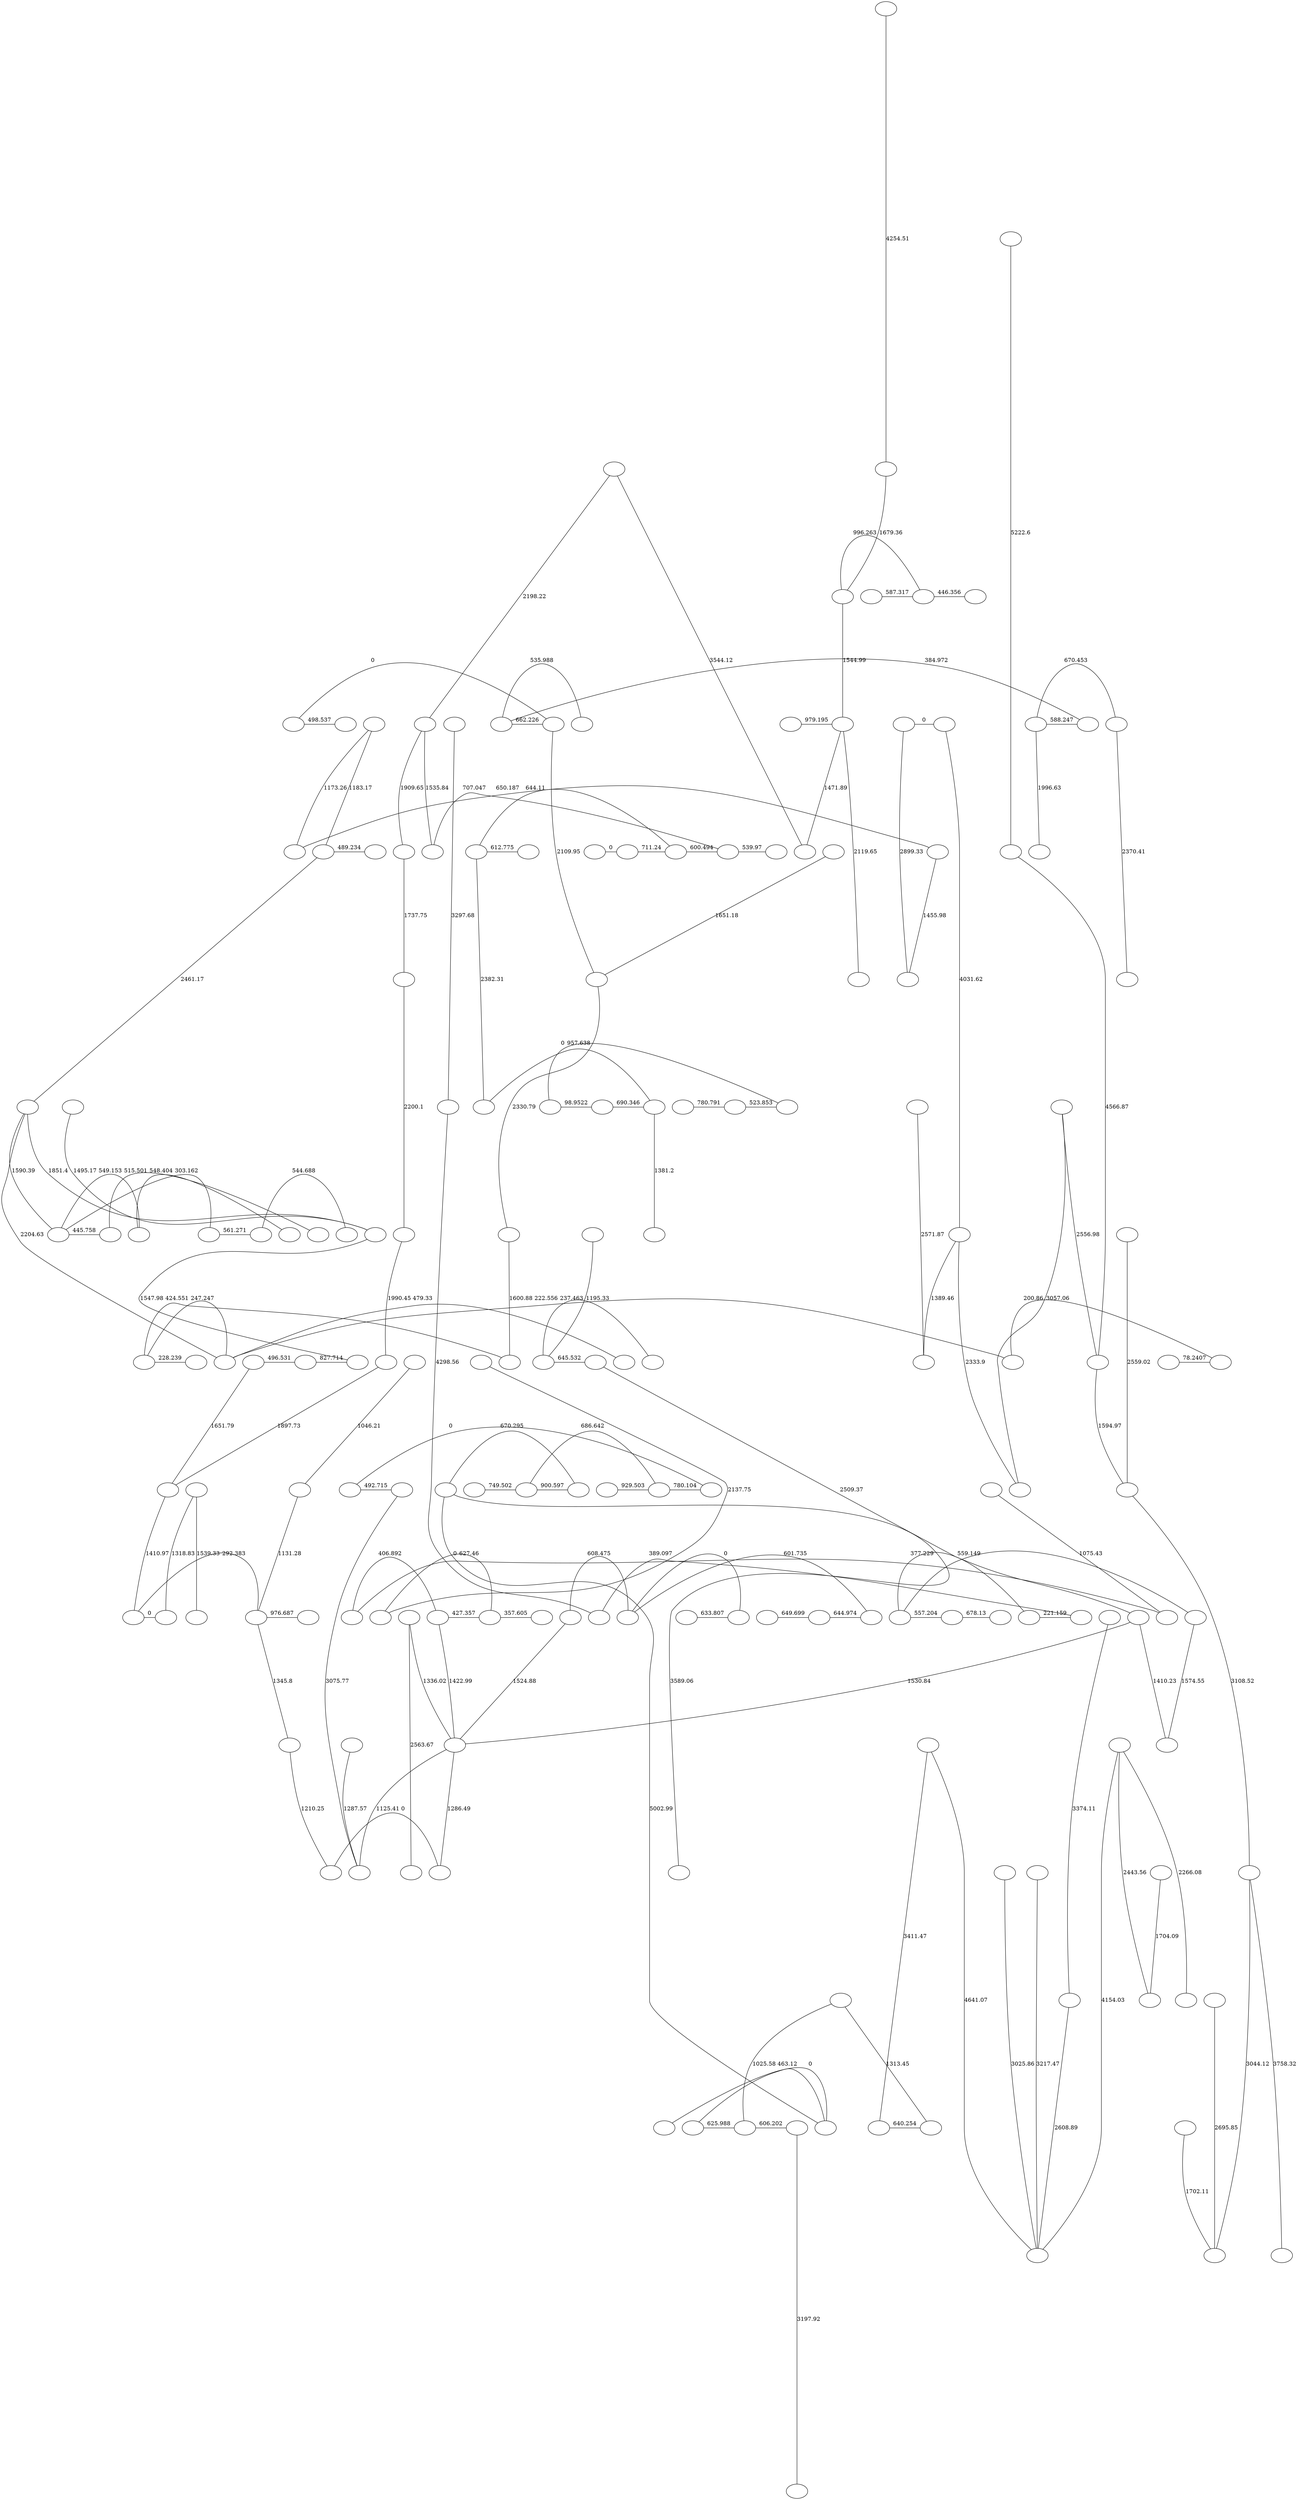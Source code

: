 digraph {ranksep=3.75;
edge [dir=none ];
"yalefaces/subject01.glasses"[image="yalefaces/subject01.glasses", label=""];
"yalefaces/subject01.glasses"->"yalefaces/subject01.glasses.gif"[minlen=0 label="0" ]
"yalefaces/subject01.glasses"->"yalefaces/subject01.happy"[minlen=0 label="498.537" ]
"yalefaces/subject01.glasses.gif"[image="yalefaces/subject01.glasses.gif", label=""];
"yalefaces/subject01.glasses.gif"->"yalefaces/subject12.rightlight"[minlen=2 label="2109.95" ]
"yalefaces/subject01.happy"[image="yalefaces/subject01.happy", label=""];
"yalefaces/subject01.normal"[image="yalefaces/subject01.normal", label=""];
"yalefaces/subject01.normal"->"yalefaces/subject01.glasses.gif"[minlen=0 label="662.226" ]
"yalefaces/subject01.normal"->"yalefaces/subject01.sleepy"[minlen=0 label="384.972" ]
"yalefaces/subject01.normal"->"yalefaces/subject01.sad"[minlen=0 label="535.988" ]
"yalefaces/subject01.sleepy"[image="yalefaces/subject01.sleepy", label=""];
"yalefaces/subject01.sad"[image="yalefaces/subject01.sad", label=""];
"yalefaces/subject01.wink"[image="yalefaces/subject01.wink", label=""];
"yalefaces/subject01.wink"->"yalefaces/subject01.sleepy"[minlen=0 label="588.247" ]
"yalefaces/subject01.wink"->"yalefaces/subject01.surprised"[minlen=0 label="670.453" ]
"yalefaces/subject01.wink"->"yalefaces/subject01.noglasses"[minlen=1 label="1996.63" ]
"yalefaces/subject01.surprised"[image="yalefaces/subject01.surprised", label=""];
"yalefaces/subject01.surprised"->"yalefaces/subject02.centerlight"[minlen=2 label="2370.41" ]
"yalefaces/subject01.noglasses"[image="yalefaces/subject01.noglasses", label=""];
"yalefaces/subject12.rightlight"[image="yalefaces/subject12.rightlight", label=""];
"yalefaces/subject12.rightlight"->"yalefaces/subject05.centerlight"[minlen=2 label="2330.79" ]
"yalefaces/subject12.centerlight"[image="yalefaces/subject12.centerlight", label=""];
"yalefaces/subject12.centerlight"->"yalefaces/subject12.rightlight"[minlen=1 label="1651.18" ]
"yalefaces/subject05.centerlight"[image="yalefaces/subject05.centerlight", label=""];
"yalefaces/subject05.centerlight"->"yalefaces/subject05.noglasses"[minlen=1 label="1600.88" ]
"yalefaces/subject05.noglasses"[image="yalefaces/subject05.noglasses", label=""];
"yalefaces/subject05.glasses"[image="yalefaces/subject05.glasses", label=""];
"yalefaces/subject05.glasses"->"yalefaces/subject05.noglasses"[minlen=0 label="424.551" ]
"yalefaces/subject05.glasses"->"yalefaces/subject05.happy"[minlen=0 label="228.239" ]
"yalefaces/subject05.glasses"->"yalefaces/subject05.wink"[minlen=0 label="247.247" ]
"yalefaces/subject05.happy"[image="yalefaces/subject05.happy", label=""];
"yalefaces/subject05.wink"[image="yalefaces/subject05.wink", label=""];
"yalefaces/subject05.wink"->"yalefaces/subject05.surprised"[minlen=0 label="479.33" ]
"yalefaces/subject05.normal"[image="yalefaces/subject05.normal", label=""];
"yalefaces/subject05.normal"->"yalefaces/subject05.wink"[minlen=0 label="222.556" ]
"yalefaces/subject05.normal"->"yalefaces/subject05.sleepy"[minlen=0 label="200.86" ]
"yalefaces/subject05.sleepy"[image="yalefaces/subject05.sleepy", label=""];
"yalefaces/subject05.sad"[image="yalefaces/subject05.sad", label=""];
"yalefaces/subject05.sad"->"yalefaces/subject05.sleepy"[minlen=0 label="78.2407" ]
"yalefaces/subject05.surprised"[image="yalefaces/subject05.surprised", label=""];
"yalefaces/subject08.surprised"[image="yalefaces/subject08.surprised", label=""];
"yalefaces/subject08.surprised"->"yalefaces/subject05.wink"[minlen=2 label="2204.63" ]
"yalefaces/subject08.surprised"->"yalefaces/subject13.glasses"[minlen=1 label="1590.39" ]
"yalefaces/subject08.surprised"->"yalefaces/subject09.glasses"[minlen=1 label="1851.4" ]
"yalefaces/subject13.glasses"[image="yalefaces/subject13.glasses", label=""];
"yalefaces/subject13.glasses"->"yalefaces/subject13.sad"[minlen=0 label="303.162" ]
"yalefaces/subject13.glasses"->"yalefaces/subject13.happy"[minlen=0 label="445.758" ]
"yalefaces/subject13.glasses"->"yalefaces/subject13.noglasses"[minlen=0 label="549.153" ]
"yalefaces/subject13.sad"[image="yalefaces/subject13.sad", label=""];
"yalefaces/subject13.sad"->"yalefaces/subject13.sleepy"[minlen=0 label="561.271" ]
"yalefaces/subject13.happy"[image="yalefaces/subject13.happy", label=""];
"yalefaces/subject13.happy"->"yalefaces/subject13.normal"[minlen=0 label="515.501" ]
"yalefaces/subject13.normal"[image="yalefaces/subject13.normal", label=""];
"yalefaces/subject13.noglasses"[image="yalefaces/subject13.noglasses", label=""];
"yalefaces/subject13.noglasses"->"yalefaces/subject13.wink"[minlen=0 label="548.404" ]
"yalefaces/subject13.wink"[image="yalefaces/subject13.wink", label=""];
"yalefaces/subject13.sleepy"[image="yalefaces/subject13.sleepy", label=""];
"yalefaces/subject13.sleepy"->"yalefaces/subject13.surprised"[minlen=0 label="544.688" ]
"yalefaces/subject13.surprised"[image="yalefaces/subject13.surprised", label=""];
"yalefaces/subject09.glasses"[image="yalefaces/subject09.glasses", label=""];
"yalefaces/subject09.glasses"->"yalefaces/subject15.wink"[minlen=1 label="1547.98" ]
"yalefaces/subject08.sad"[image="yalefaces/subject08.sad", label=""];
"yalefaces/subject08.sad"->"yalefaces/subject09.glasses"[minlen=1 label="1495.17" ]
"yalefaces/subject15.wink"[image="yalefaces/subject15.wink", label=""];
"yalefaces/subject15.sad"[image="yalefaces/subject15.sad", label=""];
"yalefaces/subject15.sad"->"yalefaces/subject15.wink"[minlen=0 label="827.714" ]
"yalefaces/subject15.happy"[image="yalefaces/subject15.happy", label=""];
"yalefaces/subject15.happy"->"yalefaces/subject15.sad"[minlen=0 label="496.531" ]
"yalefaces/subject15.happy"->"yalefaces/subject07.happy"[minlen=1 label="1651.79" ]
"yalefaces/subject07.happy"[image="yalefaces/subject07.happy", label=""];
"yalefaces/subject07.happy"->"yalefaces/subject07.noglasses"[minlen=1 label="1410.97" ]
"yalefaces/subject07.noglasses"[image="yalefaces/subject07.noglasses", label=""];
"yalefaces/subject07.noglasses"->"yalefaces/subject07.normal"[minlen=0 label="0" ]
"yalefaces/subject07.noglasses"->"yalefaces/subject07.sleepy"[minlen=0 label="292.383" ]
"yalefaces/subject07.normal"[image="yalefaces/subject07.normal", label=""];
"yalefaces/subject07.sleepy"[image="yalefaces/subject07.sleepy", label=""];
"yalefaces/subject07.sleepy"->"yalefaces/subject07.glasses"[minlen=1 label="1345.8" ]
"yalefaces/subject07.sad"[image="yalefaces/subject07.sad", label=""];
"yalefaces/subject07.sad"->"yalefaces/subject07.sleepy"[minlen=0 label="976.687" ]
"yalefaces/subject07.wink"[image="yalefaces/subject07.wink", label=""];
"yalefaces/subject07.wink"->"yalefaces/subject07.sleepy"[minlen=1 label="1131.28" ]
"yalefaces/subject07.surprised"[image="yalefaces/subject07.surprised", label=""];
"yalefaces/subject07.surprised"->"yalefaces/subject07.wink"[minlen=1 label="1046.21" ]
"yalefaces/subject15.centerlight"[image="yalefaces/subject15.centerlight", label=""];
"yalefaces/subject15.centerlight"->"yalefaces/subject07.normal"[minlen=1 label="1318.83" ]
"yalefaces/subject15.centerlight"->"yalefaces/subject07.centerlight"[minlen=1 label="1539.33" ]
"yalefaces/subject07.glasses"[image="yalefaces/subject07.glasses", label=""];
"yalefaces/subject07.glasses"->"yalefaces/subject08.glasses"[minlen=1 label="1210.25" ]
"yalefaces/subject08.glasses"[image="yalefaces/subject08.glasses", label=""];
"yalefaces/subject08.glasses"->"yalefaces/subject08.normal"[minlen=0 label="0" ]
"yalefaces/subject08.normal"[image="yalefaces/subject08.normal", label=""];
"yalefaces/subject08.happy"[image="yalefaces/subject08.happy", label=""];
"yalefaces/subject08.happy"->"yalefaces/subject08.normal"[minlen=1 label="1286.49" ]
"yalefaces/subject08.happy"->"yalefaces/subject08.sleepy"[minlen=1 label="1125.41" ]
"yalefaces/subject08.sleepy"[image="yalefaces/subject08.sleepy", label=""];
"yalefaces/subject08.centerlight"[image="yalefaces/subject08.centerlight", label=""];
"yalefaces/subject08.centerlight"->"yalefaces/subject08.sleepy"[minlen=1 label="1287.57" ]
"yalefaces/subject15.normal"[image="yalefaces/subject15.normal", label=""];
"yalefaces/subject15.normal"->"yalefaces/subject08.happy"[minlen=1 label="1336.02" ]
"yalefaces/subject15.normal"->"yalefaces/subject09.centerlight"[minlen=2 label="2563.67" ]
"yalefaces/subject03.sad"[image="yalefaces/subject03.sad", label=""];
"yalefaces/subject03.sad"->"yalefaces/subject08.happy"[minlen=1 label="1422.99" ]
"yalefaces/subject03.sad"->"yalefaces/subject03.sleepy"[minlen=0 label="427.357" ]
"yalefaces/subject03.noglasses"[image="yalefaces/subject03.noglasses", label=""];
"yalefaces/subject03.noglasses"->"yalefaces/subject03.sad"[minlen=0 label="406.892" ]
"yalefaces/subject03.noglasses"->"yalefaces/subject03.normal"[minlen=0 label="0" ]
"yalefaces/subject03.normal"[image="yalefaces/subject03.normal", label=""];
"yalefaces/subject03.sleepy"[image="yalefaces/subject03.sleepy", label=""];
"yalefaces/subject03.happy"[image="yalefaces/subject03.happy", label=""];
"yalefaces/subject03.happy"->"yalefaces/subject03.sleepy"[minlen=0 label="357.605" ]
"yalefaces/subject03.wink"[image="yalefaces/subject03.wink", label=""];
"yalefaces/subject03.wink"->"yalefaces/subject03.sleepy"[minlen=0 label="627.46" ]
"yalefaces/subject03.surprised"[image="yalefaces/subject03.surprised", label=""];
"yalefaces/subject03.surprised"->"yalefaces/subject03.normal"[minlen=1 label="1075.43" ]
"yalefaces/subject09.happy"[image="yalefaces/subject09.happy", label=""];
"yalefaces/subject09.happy"->"yalefaces/subject08.happy"[minlen=1 label="1524.88" ]
"yalefaces/subject09.happy"->"yalefaces/subject09.noglasses"[minlen=0 label="608.475" ]
"yalefaces/subject09.noglasses"[image="yalefaces/subject09.noglasses", label=""];
"yalefaces/subject09.noglasses"->"yalefaces/subject09.normal"[minlen=0 label="0" ]
"yalefaces/subject09.noglasses"->"yalefaces/subject09.sleepy"[minlen=0 label="601.735" ]
"yalefaces/subject09.normal"[image="yalefaces/subject09.normal", label=""];
"yalefaces/subject09.sleepy"[image="yalefaces/subject09.sleepy", label=""];
"yalefaces/subject09.sad"[image="yalefaces/subject09.sad", label=""];
"yalefaces/subject09.sad"->"yalefaces/subject09.normal"[minlen=0 label="633.807" ]
"yalefaces/subject09.wink"[image="yalefaces/subject09.wink", label=""];
"yalefaces/subject09.wink"->"yalefaces/subject09.sleepy"[minlen=0 label="644.974" ]
"yalefaces/subject09.surprised"[image="yalefaces/subject09.surprised", label=""];
"yalefaces/subject09.surprised"->"yalefaces/subject09.wink"[minlen=0 label="649.699" ]
"yalefaces/subject08.noglasses"[image="yalefaces/subject08.noglasses", label=""];
"yalefaces/subject08.noglasses"->"yalefaces/subject08.happy"[minlen=1 label="1530.84" ]
"yalefaces/subject08.noglasses"->"yalefaces/subject08.wink"[minlen=1 label="1410.23" ]
"yalefaces/subject08.wink"[image="yalefaces/subject08.wink", label=""];
"yalefaces/subject07.centerlight"[image="yalefaces/subject07.centerlight", label=""];
"yalefaces/subject10.surprised"[image="yalefaces/subject10.surprised", label=""];
"yalefaces/subject10.surprised"->"yalefaces/subject08.wink"[minlen=1 label="1574.55" ]
"yalefaces/subject10.noglasses"[image="yalefaces/subject10.noglasses", label=""];
"yalefaces/subject10.noglasses"->"yalefaces/subject10.surprised"[minlen=0 label="559.149" ]
"yalefaces/subject10.noglasses"->"yalefaces/subject10.sad"[minlen=0 label="377.229" ]
"yalefaces/subject10.noglasses"->"yalefaces/subject10.wink"[minlen=0 label="557.204" ]
"yalefaces/subject10.sad"[image="yalefaces/subject10.sad", label=""];
"yalefaces/subject10.sad"->"yalefaces/subject10.sleepy"[minlen=0 label="221.159" ]
"yalefaces/subject10.sleepy"[image="yalefaces/subject10.sleepy", label=""];
"yalefaces/subject10.sleepy"->"yalefaces/subject10.happy"[minlen=0 label="389.097" ]
"yalefaces/subject10.happy"[image="yalefaces/subject10.happy", label=""];
"yalefaces/subject10.wink"[image="yalefaces/subject10.wink", label=""];
"yalefaces/subject10.wink"->"yalefaces/subject10.normal"[minlen=0 label="678.13" ]
"yalefaces/subject10.normal"[image="yalefaces/subject10.normal", label=""];
"yalefaces/subject03.glasses"[image="yalefaces/subject03.glasses", label=""];
"yalefaces/subject03.glasses"->"yalefaces/subject07.happy"[minlen=1 label="1897.73" ]
"yalefaces/subject03.centerlight"[image="yalefaces/subject03.centerlight", label=""];
"yalefaces/subject03.centerlight"->"yalefaces/subject03.glasses"[minlen=1 label="1990.45" ]
"yalefaces/subject13.centerlight"[image="yalefaces/subject13.centerlight", label=""];
"yalefaces/subject13.centerlight"->"yalefaces/subject03.wink"[minlen=2 label="2137.75" ]
"yalefaces/subject10.glasses"[image="yalefaces/subject10.glasses", label=""];
"yalefaces/subject10.glasses"->"yalefaces/subject03.centerlight"[minlen=2 label="2200.1" ]
"yalefaces/subject10.centerlight"[image="yalefaces/subject10.centerlight", label=""];
"yalefaces/subject10.centerlight"->"yalefaces/subject10.glasses"[minlen=1 label="1737.75" ]
"yalefaces/subject04.centerlight"[image="yalefaces/subject04.centerlight", label=""];
"yalefaces/subject04.centerlight"->"yalefaces/subject10.centerlight"[minlen=1 label="1909.65" ]
"yalefaces/subject04.centerlight"->"yalefaces/subject04.noglasses"[minlen=1 label="1535.84" ]
"yalefaces/subject04.noglasses"[image="yalefaces/subject04.noglasses", label=""];
"yalefaces/subject04.noglasses"->"yalefaces/subject04.surprised"[minlen=0 label="707.047" ]
"yalefaces/subject04.surprised"[image="yalefaces/subject04.surprised", label=""];
"yalefaces/subject04.surprised"->"yalefaces/subject04.wink"[minlen=0 label="539.97" ]
"yalefaces/subject04.wink"[image="yalefaces/subject04.wink", label=""];
"yalefaces/subject04.happy"[image="yalefaces/subject04.happy", label=""];
"yalefaces/subject04.happy"->"yalefaces/subject04.surprised"[minlen=0 label="600.494" ]
"yalefaces/subject04.glasses"[image="yalefaces/subject04.glasses", label=""];
"yalefaces/subject04.glasses"->"yalefaces/subject04.happy"[minlen=0 label="644.11" ]
"yalefaces/subject04.glasses"->"yalefaces/subject04.sleepy"[minlen=0 label="612.775" ]
"yalefaces/subject04.glasses"->"yalefaces/subject02.glasses"[minlen=2 label="2382.31" ]
"yalefaces/subject04.sleepy"[image="yalefaces/subject04.sleepy", label=""];
"yalefaces/subject04.sad"[image="yalefaces/subject04.sad", label=""];
"yalefaces/subject04.sad"->"yalefaces/subject04.happy"[minlen=0 label="711.24" ]
"yalefaces/subject04.normal"[image="yalefaces/subject04.normal", label=""];
"yalefaces/subject04.normal"->"yalefaces/subject04.sad"[minlen=0 label="0" ]
"yalefaces/subject01.gif"[image="yalefaces/subject01.gif", label=""];
"yalefaces/subject01.gif"->"yalefaces/subject04.centerlight"[minlen=2 label="2198.22" ]
"yalefaces/subject01.gif"->"yalefaces/subject11.surprised"[minlen=3 label="3544.12" ]
"yalefaces/subject02.centerlight"[image="yalefaces/subject02.centerlight", label=""];
"yalefaces/subject02.glasses"[image="yalefaces/subject02.glasses", label=""];
"yalefaces/subject02.glasses"->"yalefaces/subject02.wink"[minlen=0 label="957.638" ]
"yalefaces/subject02.wink"[image="yalefaces/subject02.wink", label=""];
"yalefaces/subject02.wink"->"yalefaces/subject02.surprised"[minlen=1 label="1381.2" ]
"yalefaces/subject02.sleepy"[image="yalefaces/subject02.sleepy", label=""];
"yalefaces/subject02.sleepy"->"yalefaces/subject02.wink"[minlen=0 label="690.346" ]
"yalefaces/subject02.noglasses"[image="yalefaces/subject02.noglasses", label=""];
"yalefaces/subject02.noglasses"->"yalefaces/subject02.sleepy"[minlen=0 label="98.9522" ]
"yalefaces/subject02.noglasses"->"yalefaces/subject02.normal"[minlen=0 label="0" ]
"yalefaces/subject02.normal"[image="yalefaces/subject02.normal", label=""];
"yalefaces/subject02.sad"[image="yalefaces/subject02.sad", label=""];
"yalefaces/subject02.sad"->"yalefaces/subject02.normal"[minlen=0 label="523.853" ]
"yalefaces/subject02.happy"[image="yalefaces/subject02.happy", label=""];
"yalefaces/subject02.happy"->"yalefaces/subject02.sad"[minlen=0 label="780.791" ]
"yalefaces/subject02.surprised"[image="yalefaces/subject02.surprised", label=""];
"yalefaces/subject12.sad"[image="yalefaces/subject12.sad", label=""];
"yalefaces/subject12.sad"->"yalefaces/subject08.surprised"[minlen=2 label="2461.17" ]
"yalefaces/subject12.sad"->"yalefaces/subject12.sleepy"[minlen=0 label="489.234" ]
"yalefaces/subject12.sleepy"[image="yalefaces/subject12.sleepy", label=""];
"yalefaces/subject12.happy"[image="yalefaces/subject12.happy", label=""];
"yalefaces/subject12.happy"->"yalefaces/subject12.sad"[minlen=1 label="1183.17" ]
"yalefaces/subject12.happy"->"yalefaces/subject12.surprised"[minlen=1 label="1173.26" ]
"yalefaces/subject12.surprised"[image="yalefaces/subject12.surprised", label=""];
"yalefaces/subject12.surprised"->"yalefaces/subject12.wink"[minlen=0 label="650.187" ]
"yalefaces/subject12.wink"[image="yalefaces/subject12.wink", label=""];
"yalefaces/subject12.wink"->"yalefaces/subject12.glasses"[minlen=1 label="1455.98" ]
"yalefaces/subject12.glasses"[image="yalefaces/subject12.glasses", label=""];
"yalefaces/subject15.surprised"[image="yalefaces/subject15.surprised", label=""];
"yalefaces/subject15.surprised"->"yalefaces/subject08.noglasses"[minlen=2 label="2509.37" ]
"yalefaces/subject15.noglasses"[image="yalefaces/subject15.noglasses", label=""];
"yalefaces/subject15.noglasses"->"yalefaces/subject15.surprised"[minlen=0 label="645.532" ]
"yalefaces/subject15.noglasses"->"yalefaces/subject15.sleepy"[minlen=0 label="237.463" ]
"yalefaces/subject15.sleepy"[image="yalefaces/subject15.sleepy", label=""];
"yalefaces/subject15.glasses"[image="yalefaces/subject15.glasses", label=""];
"yalefaces/subject15.glasses"->"yalefaces/subject15.noglasses"[minlen=1 label="1195.33" ]
"yalefaces/subject09.centerlight"[image="yalefaces/subject09.centerlight", label=""];
"yalefaces/subject12.normal"[image="yalefaces/subject12.normal", label=""];
"yalefaces/subject12.normal"->"yalefaces/subject12.glasses"[minlen=2 label="2899.33" ]
"yalefaces/subject12.normal"->"yalefaces/subject12.noglasses"[minlen=0 label="0" ]
"yalefaces/subject12.noglasses"[image="yalefaces/subject12.noglasses", label=""];
"yalefaces/subject12.noglasses"->"yalefaces/subject05.leftlight"[minlen=4 label="4031.62" ]
"yalefaces/subject14.sleepy"[image="yalefaces/subject14.sleepy", label=""];
"yalefaces/subject14.sleepy"->"yalefaces/subject08.sleepy"[minlen=3 label="3075.77" ]
"yalefaces/subject14.noglasses"[image="yalefaces/subject14.noglasses", label=""];
"yalefaces/subject14.noglasses"->"yalefaces/subject14.sleepy"[minlen=0 label="492.715" ]
"yalefaces/subject14.noglasses"->"yalefaces/subject14.normal"[minlen=0 label="0" ]
"yalefaces/subject14.normal"[image="yalefaces/subject14.normal", label=""];
"yalefaces/subject14.wink"[image="yalefaces/subject14.wink", label=""];
"yalefaces/subject14.wink"->"yalefaces/subject14.normal"[minlen=0 label="780.104" ]
"yalefaces/subject14.surprised"[image="yalefaces/subject14.surprised", label=""];
"yalefaces/subject14.surprised"->"yalefaces/subject14.wink"[minlen=0 label="686.642" ]
"yalefaces/subject14.surprised"->"yalefaces/subject14.happy"[minlen=0 label="900.597" ]
"yalefaces/subject14.sad"[image="yalefaces/subject14.sad", label=""];
"yalefaces/subject14.sad"->"yalefaces/subject14.surprised"[minlen=0 label="749.502" ]
"yalefaces/subject14.happy"[image="yalefaces/subject14.happy", label=""];
"yalefaces/subject14.centerlight"[image="yalefaces/subject14.centerlight", label=""];
"yalefaces/subject14.centerlight"->"yalefaces/subject14.happy"[minlen=0 label="670.295" ]
"yalefaces/subject14.centerlight"->"yalefaces/subject06.centerlight"[minlen=3 label="3589.06" ]
"yalefaces/subject14.centerlight"->"yalefaces/subject06.normal"[minlen=5 label="5002.99" ]
"yalefaces/subject14.glasses"[image="yalefaces/subject14.glasses", label=""];
"yalefaces/subject14.glasses"->"yalefaces/subject14.wink"[minlen=0 label="929.503" ]
"yalefaces/subject11.surprised"[image="yalefaces/subject11.surprised", label=""];
"yalefaces/subject11.normal"[image="yalefaces/subject11.normal", label=""];
"yalefaces/subject11.normal"->"yalefaces/subject11.surprised"[minlen=1 label="1471.89" ]
"yalefaces/subject11.normal"->"yalefaces/subject11.sad"[minlen=2 label="2119.65" ]
"yalefaces/subject11.happy"[image="yalefaces/subject11.happy", label=""];
"yalefaces/subject11.happy"->"yalefaces/subject11.normal"[minlen=0 label="979.195" ]
"yalefaces/subject11.glasses"[image="yalefaces/subject11.glasses", label=""];
"yalefaces/subject11.glasses"->"yalefaces/subject11.normal"[minlen=1 label="1544.99" ]
"yalefaces/subject11.glasses"->"yalefaces/subject11.sleepy"[minlen=0 label="996.263" ]
"yalefaces/subject11.sleepy"[image="yalefaces/subject11.sleepy", label=""];
"yalefaces/subject11.sleepy"->"yalefaces/subject11.wink"[minlen=0 label="446.356" ]
"yalefaces/subject11.wink"[image="yalefaces/subject11.wink", label=""];
"yalefaces/subject11.noglasses"[image="yalefaces/subject11.noglasses", label=""];
"yalefaces/subject11.noglasses"->"yalefaces/subject11.sleepy"[minlen=0 label="587.317" ]
"yalefaces/subject11.centerlight"[image="yalefaces/subject11.centerlight", label=""];
"yalefaces/subject11.centerlight"->"yalefaces/subject11.glasses"[minlen=1 label="1679.36" ]
"yalefaces/subject11.sad"[image="yalefaces/subject11.sad", label=""];
"yalefaces/subject06.centerlight"[image="yalefaces/subject06.centerlight", label=""];
"yalefaces/subject05.leftlight"[image="yalefaces/subject05.leftlight", label=""];
"yalefaces/subject05.leftlight"->"yalefaces/subject12.leftlight"[minlen=1 label="1389.46" ]
"yalefaces/subject05.leftlight"->"yalefaces/subject09.leftlight"[minlen=2 label="2333.9" ]
"yalefaces/subject12.leftlight"[image="yalefaces/subject12.leftlight", label=""];
"yalefaces/subject09.leftlight"[image="yalefaces/subject09.leftlight", label=""];
"yalefaces/subject02.leftlight"[image="yalefaces/subject02.leftlight", label=""];
"yalefaces/subject02.leftlight"->"yalefaces/subject12.leftlight"[minlen=2 label="2571.87" ]
"yalefaces/subject03.leftlight"[image="yalefaces/subject03.leftlight", label=""];
"yalefaces/subject03.leftlight"->"yalefaces/subject09.leftlight"[minlen=3 label="3057.06" ]
"yalefaces/subject03.leftlight"->"yalefaces/subject07.leftlight"[minlen=2 label="2556.98" ]
"yalefaces/subject07.leftlight"[image="yalefaces/subject07.leftlight", label=""];
"yalefaces/subject07.leftlight"->"yalefaces/subject15.leftlight"[minlen=1 label="1594.97" ]
"yalefaces/subject15.leftlight"[image="yalefaces/subject15.leftlight", label=""];
"yalefaces/subject15.leftlight"->"yalefaces/subject08.leftlight"[minlen=3 label="3108.52" ]
"yalefaces/subject11.leftlight"[image="yalefaces/subject11.leftlight", label=""];
"yalefaces/subject11.leftlight"->"yalefaces/subject15.leftlight"[minlen=2 label="2559.02" ]
"yalefaces/subject08.leftlight"[image="yalefaces/subject08.leftlight", label=""];
"yalefaces/subject08.leftlight"->"yalefaces/subject10.leftlight"[minlen=3 label="3044.12" ]
"yalefaces/subject08.leftlight"->"yalefaces/subject06.leftlight"[minlen=3 label="3758.32" ]
"yalefaces/subject10.leftlight"[image="yalefaces/subject10.leftlight", label=""];
"yalefaces/subject04.leftlight"[image="yalefaces/subject04.leftlight", label=""];
"yalefaces/subject04.leftlight"->"yalefaces/subject10.leftlight"[minlen=1 label="1702.11" ]
"yalefaces/subject01.leftlight"[image="yalefaces/subject01.leftlight", label=""];
"yalefaces/subject01.leftlight"->"yalefaces/subject10.leftlight"[minlen=2 label="2695.85" ]
"yalefaces/subject06.leftlight"[image="yalefaces/subject06.leftlight", label=""];
"yalefaces/subject11.rightlight"[image="yalefaces/subject11.rightlight", label=""];
"yalefaces/subject11.rightlight"->"yalefaces/subject11.centerlight"[minlen=4 label="4254.51" ]
"yalefaces/subject10.rightlight"[image="yalefaces/subject10.rightlight", label=""];
"yalefaces/subject10.rightlight"->"yalefaces/subject10.happy"[minlen=4 label="4298.56" ]
"yalefaces/subject02.rightlight"[image="yalefaces/subject02.rightlight", label=""];
"yalefaces/subject02.rightlight"->"yalefaces/subject10.rightlight"[minlen=3 label="3297.68" ]
"yalefaces/subject13.leftlight"[image="yalefaces/subject13.leftlight", label=""];
"yalefaces/subject13.leftlight"->"yalefaces/subject07.leftlight"[minlen=4 label="4566.87" ]
"yalefaces/subject06.normal"[image="yalefaces/subject06.normal", label=""];
"yalefaces/subject06.noglasses"[image="yalefaces/subject06.noglasses", label=""];
"yalefaces/subject06.noglasses"->"yalefaces/subject06.normal"[minlen=0 label="0" ]
"yalefaces/subject06.happy"[image="yalefaces/subject06.happy", label=""];
"yalefaces/subject06.happy"->"yalefaces/subject06.normal"[minlen=0 label="463.12" ]
"yalefaces/subject06.happy"->"yalefaces/subject06.sad"[minlen=0 label="625.988" ]
"yalefaces/subject06.sad"[image="yalefaces/subject06.sad", label=""];
"yalefaces/subject06.sad"->"yalefaces/subject06.wink"[minlen=0 label="606.202" ]
"yalefaces/subject06.wink"[image="yalefaces/subject06.wink", label=""];
"yalefaces/subject06.wink"->"yalefaces/subject06.rightlight"[minlen=3 label="3197.92" ]
"yalefaces/subject06.sleepy"[image="yalefaces/subject06.sleepy", label=""];
"yalefaces/subject06.sleepy"->"yalefaces/subject06.sad"[minlen=1 label="1025.58" ]
"yalefaces/subject06.sleepy"->"yalefaces/subject06.surprised"[minlen=1 label="1313.45" ]
"yalefaces/subject06.surprised"[image="yalefaces/subject06.surprised", label=""];
"yalefaces/subject06.glasses"[image="yalefaces/subject06.glasses", label=""];
"yalefaces/subject06.glasses"->"yalefaces/subject06.surprised"[minlen=0 label="640.254" ]
"yalefaces/subject06.rightlight"[image="yalefaces/subject06.rightlight", label=""];
"yalefaces/subject14.rightlight"[image="yalefaces/subject14.rightlight", label=""];
"yalefaces/subject14.rightlight"->"yalefaces/subject06.glasses"[minlen=3 label="3411.47" ]
"yalefaces/subject14.rightlight"->"yalefaces/subject15.rightlight"[minlen=4 label="4641.07" ]
"yalefaces/subject15.rightlight"[image="yalefaces/subject15.rightlight", label=""];
"yalefaces/subject07.rightlight"[image="yalefaces/subject07.rightlight", label=""];
"yalefaces/subject07.rightlight"->"yalefaces/subject15.rightlight"[minlen=2 label="2608.89" ]
"yalefaces/subject08.rightlight"[image="yalefaces/subject08.rightlight", label=""];
"yalefaces/subject08.rightlight"->"yalefaces/subject15.rightlight"[minlen=3 label="3025.86" ]
"yalefaces/subject09.rightlight"[image="yalefaces/subject09.rightlight", label=""];
"yalefaces/subject09.rightlight"->"yalefaces/subject15.rightlight"[minlen=3 label="3217.47" ]
"yalefaces/subject13.rightlight"[image="yalefaces/subject13.rightlight", label=""];
"yalefaces/subject13.rightlight"->"yalefaces/subject07.rightlight"[minlen=3 label="3374.11" ]
"yalefaces/subject03.rightlight"[image="yalefaces/subject03.rightlight", label=""];
"yalefaces/subject03.rightlight"->"yalefaces/subject15.rightlight"[minlen=4 label="4154.03" ]
"yalefaces/subject03.rightlight"->"yalefaces/subject05.rightlight"[minlen=2 label="2266.08" ]
"yalefaces/subject03.rightlight"->"yalefaces/subject04.rightlight"[minlen=2 label="2443.56" ]
"yalefaces/subject05.rightlight"[image="yalefaces/subject05.rightlight", label=""];
"yalefaces/subject04.rightlight"[image="yalefaces/subject04.rightlight", label=""];
"yalefaces/subject01.rightlight"[image="yalefaces/subject01.rightlight", label=""];
"yalefaces/subject01.rightlight"->"yalefaces/subject04.rightlight"[minlen=1 label="1704.09" ]
"yalefaces/subject14.leftlight"[image="yalefaces/subject14.leftlight", label=""];
"yalefaces/subject14.leftlight"->"yalefaces/subject13.leftlight"[minlen=5 label="5222.6" ]
 }
